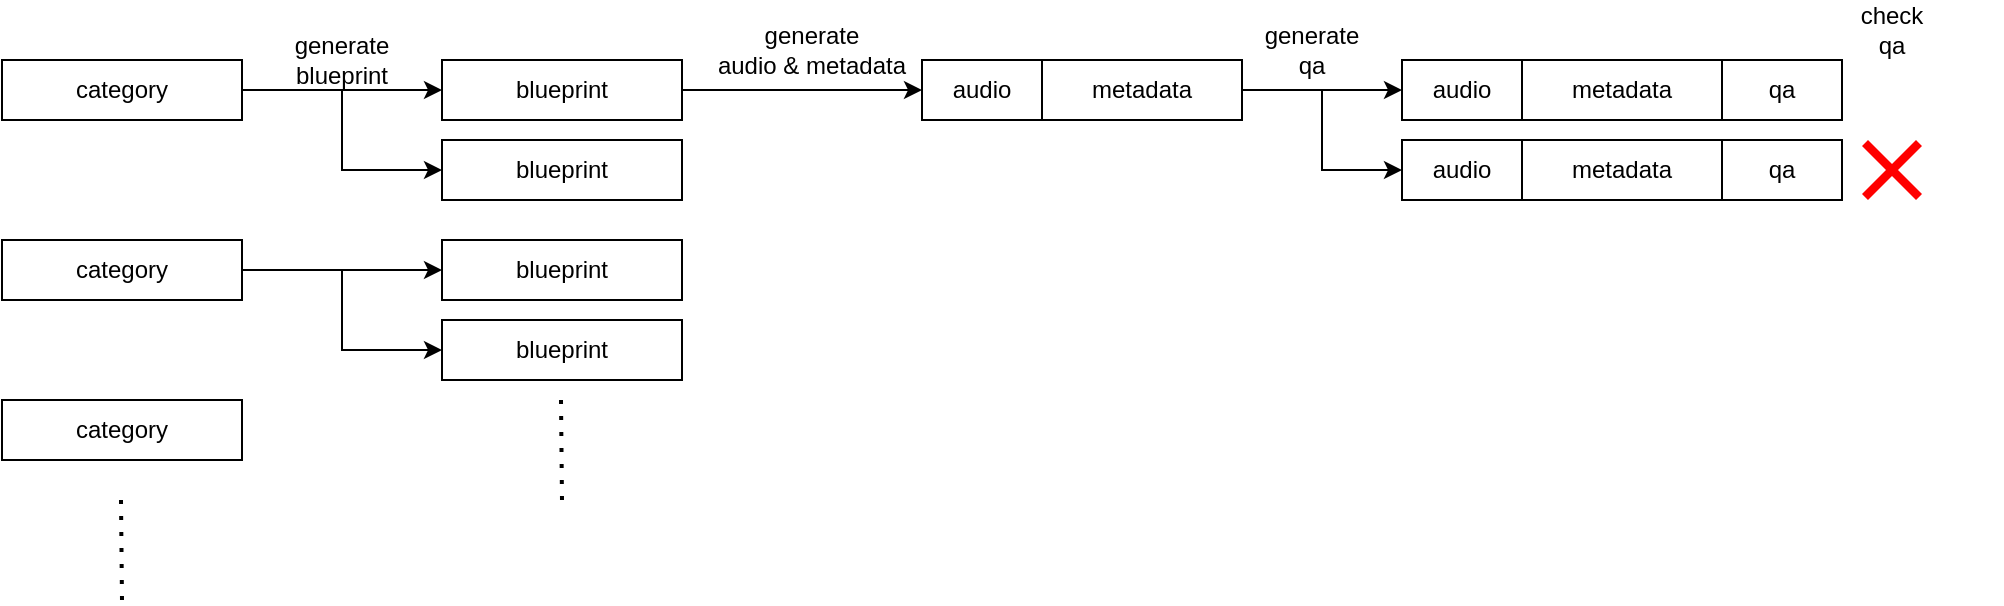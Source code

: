 <mxfile version="26.1.1">
  <diagram name="第 1 页" id="q2ntRdOmUZl3zq6NrtKA">
    <mxGraphModel dx="1594" dy="878" grid="1" gridSize="10" guides="1" tooltips="1" connect="1" arrows="1" fold="1" page="1" pageScale="1" pageWidth="1000" pageHeight="1000" math="0" shadow="0">
      <root>
        <mxCell id="0" />
        <mxCell id="1" parent="0" />
        <mxCell id="Jo1OZlZfth2MH1GLqV1c-18" style="edgeStyle=orthogonalEdgeStyle;rounded=0;orthogonalLoop=1;jettySize=auto;html=1;exitX=1;exitY=0.5;exitDx=0;exitDy=0;entryX=0;entryY=0.5;entryDx=0;entryDy=0;" edge="1" parent="1" source="Jo1OZlZfth2MH1GLqV1c-1" target="Jo1OZlZfth2MH1GLqV1c-5">
          <mxGeometry relative="1" as="geometry" />
        </mxCell>
        <mxCell id="Jo1OZlZfth2MH1GLqV1c-1" value="blueprint" style="rounded=0;whiteSpace=wrap;html=1;" vertex="1" parent="1">
          <mxGeometry x="300" y="250" width="120" height="30" as="geometry" />
        </mxCell>
        <mxCell id="Jo1OZlZfth2MH1GLqV1c-3" style="edgeStyle=orthogonalEdgeStyle;rounded=0;orthogonalLoop=1;jettySize=auto;html=1;exitX=1;exitY=0.5;exitDx=0;exitDy=0;entryX=0;entryY=0.5;entryDx=0;entryDy=0;" edge="1" parent="1" source="Jo1OZlZfth2MH1GLqV1c-2" target="Jo1OZlZfth2MH1GLqV1c-1">
          <mxGeometry relative="1" as="geometry" />
        </mxCell>
        <mxCell id="Jo1OZlZfth2MH1GLqV1c-13" style="edgeStyle=orthogonalEdgeStyle;rounded=0;orthogonalLoop=1;jettySize=auto;html=1;exitX=1;exitY=0.5;exitDx=0;exitDy=0;entryX=0;entryY=0.5;entryDx=0;entryDy=0;" edge="1" parent="1" source="Jo1OZlZfth2MH1GLqV1c-2" target="Jo1OZlZfth2MH1GLqV1c-8">
          <mxGeometry relative="1" as="geometry" />
        </mxCell>
        <mxCell id="Jo1OZlZfth2MH1GLqV1c-2" value="category" style="rounded=0;whiteSpace=wrap;html=1;" vertex="1" parent="1">
          <mxGeometry x="80" y="250" width="120" height="30" as="geometry" />
        </mxCell>
        <mxCell id="Jo1OZlZfth2MH1GLqV1c-4" value="generate&lt;div&gt;blueprint&lt;/div&gt;" style="text;html=1;align=center;verticalAlign=middle;whiteSpace=wrap;rounded=0;" vertex="1" parent="1">
          <mxGeometry x="220" y="235" width="60" height="30" as="geometry" />
        </mxCell>
        <mxCell id="Jo1OZlZfth2MH1GLqV1c-5" value="audio" style="rounded=0;whiteSpace=wrap;html=1;" vertex="1" parent="1">
          <mxGeometry x="540" y="250" width="60" height="30" as="geometry" />
        </mxCell>
        <mxCell id="Jo1OZlZfth2MH1GLqV1c-14" style="edgeStyle=orthogonalEdgeStyle;rounded=0;orthogonalLoop=1;jettySize=auto;html=1;exitX=1;exitY=0.5;exitDx=0;exitDy=0;entryX=0;entryY=0.5;entryDx=0;entryDy=0;" edge="1" parent="1" source="Jo1OZlZfth2MH1GLqV1c-6" target="Jo1OZlZfth2MH1GLqV1c-9">
          <mxGeometry relative="1" as="geometry" />
        </mxCell>
        <mxCell id="Jo1OZlZfth2MH1GLqV1c-15" style="edgeStyle=orthogonalEdgeStyle;rounded=0;orthogonalLoop=1;jettySize=auto;html=1;exitX=1;exitY=0.5;exitDx=0;exitDy=0;entryX=0;entryY=0.5;entryDx=0;entryDy=0;" edge="1" parent="1" source="Jo1OZlZfth2MH1GLqV1c-6" target="Jo1OZlZfth2MH1GLqV1c-10">
          <mxGeometry relative="1" as="geometry" />
        </mxCell>
        <mxCell id="Jo1OZlZfth2MH1GLqV1c-6" value="category" style="rounded=0;whiteSpace=wrap;html=1;" vertex="1" parent="1">
          <mxGeometry x="80" y="340" width="120" height="30" as="geometry" />
        </mxCell>
        <mxCell id="Jo1OZlZfth2MH1GLqV1c-7" value="category" style="rounded=0;whiteSpace=wrap;html=1;" vertex="1" parent="1">
          <mxGeometry x="80" y="420" width="120" height="30" as="geometry" />
        </mxCell>
        <mxCell id="Jo1OZlZfth2MH1GLqV1c-8" value="blueprint" style="rounded=0;whiteSpace=wrap;html=1;" vertex="1" parent="1">
          <mxGeometry x="300" y="290" width="120" height="30" as="geometry" />
        </mxCell>
        <mxCell id="Jo1OZlZfth2MH1GLqV1c-9" value="blueprint" style="rounded=0;whiteSpace=wrap;html=1;" vertex="1" parent="1">
          <mxGeometry x="300" y="340" width="120" height="30" as="geometry" />
        </mxCell>
        <mxCell id="Jo1OZlZfth2MH1GLqV1c-10" value="blueprint" style="rounded=0;whiteSpace=wrap;html=1;" vertex="1" parent="1">
          <mxGeometry x="300" y="380" width="120" height="30" as="geometry" />
        </mxCell>
        <mxCell id="Jo1OZlZfth2MH1GLqV1c-11" value="" style="endArrow=none;dashed=1;html=1;dashPattern=1 3;strokeWidth=2;rounded=0;" edge="1" parent="1">
          <mxGeometry width="50" height="50" relative="1" as="geometry">
            <mxPoint x="140" y="520" as="sourcePoint" />
            <mxPoint x="139.5" y="470" as="targetPoint" />
          </mxGeometry>
        </mxCell>
        <mxCell id="Jo1OZlZfth2MH1GLqV1c-12" value="" style="endArrow=none;dashed=1;html=1;dashPattern=1 3;strokeWidth=2;rounded=0;" edge="1" parent="1">
          <mxGeometry width="50" height="50" relative="1" as="geometry">
            <mxPoint x="360" y="470" as="sourcePoint" />
            <mxPoint x="359.5" y="420" as="targetPoint" />
          </mxGeometry>
        </mxCell>
        <mxCell id="Jo1OZlZfth2MH1GLqV1c-46" style="edgeStyle=orthogonalEdgeStyle;rounded=0;orthogonalLoop=1;jettySize=auto;html=1;exitX=1;exitY=0.5;exitDx=0;exitDy=0;entryX=0;entryY=0.5;entryDx=0;entryDy=0;" edge="1" parent="1" source="Jo1OZlZfth2MH1GLqV1c-16" target="Jo1OZlZfth2MH1GLqV1c-30">
          <mxGeometry relative="1" as="geometry" />
        </mxCell>
        <mxCell id="Jo1OZlZfth2MH1GLqV1c-51" style="edgeStyle=orthogonalEdgeStyle;rounded=0;orthogonalLoop=1;jettySize=auto;html=1;exitX=1;exitY=0.5;exitDx=0;exitDy=0;entryX=0;entryY=0.5;entryDx=0;entryDy=0;" edge="1" parent="1" source="Jo1OZlZfth2MH1GLqV1c-16" target="Jo1OZlZfth2MH1GLqV1c-48">
          <mxGeometry relative="1" as="geometry" />
        </mxCell>
        <mxCell id="Jo1OZlZfth2MH1GLqV1c-16" value="metadata" style="rounded=0;whiteSpace=wrap;html=1;" vertex="1" parent="1">
          <mxGeometry x="600" y="250" width="100" height="30" as="geometry" />
        </mxCell>
        <mxCell id="Jo1OZlZfth2MH1GLqV1c-28" value="generate&lt;div&gt;audio &amp;amp; metadata&lt;/div&gt;" style="text;html=1;align=center;verticalAlign=middle;whiteSpace=wrap;rounded=0;" vertex="1" parent="1">
          <mxGeometry x="430" y="230" width="110" height="30" as="geometry" />
        </mxCell>
        <mxCell id="Jo1OZlZfth2MH1GLqV1c-30" value="audio" style="rounded=0;whiteSpace=wrap;html=1;" vertex="1" parent="1">
          <mxGeometry x="780" y="250" width="60" height="30" as="geometry" />
        </mxCell>
        <mxCell id="Jo1OZlZfth2MH1GLqV1c-31" value="metadata" style="rounded=0;whiteSpace=wrap;html=1;" vertex="1" parent="1">
          <mxGeometry x="840" y="250" width="100" height="30" as="geometry" />
        </mxCell>
        <mxCell id="Jo1OZlZfth2MH1GLqV1c-41" value="qa" style="rounded=0;whiteSpace=wrap;html=1;" vertex="1" parent="1">
          <mxGeometry x="940" y="250" width="60" height="30" as="geometry" />
        </mxCell>
        <mxCell id="Jo1OZlZfth2MH1GLqV1c-47" value="generate&lt;div&gt;qa&lt;/div&gt;" style="text;html=1;align=center;verticalAlign=middle;whiteSpace=wrap;rounded=0;" vertex="1" parent="1">
          <mxGeometry x="680" y="230" width="110" height="30" as="geometry" />
        </mxCell>
        <mxCell id="Jo1OZlZfth2MH1GLqV1c-48" value="audio" style="rounded=0;whiteSpace=wrap;html=1;" vertex="1" parent="1">
          <mxGeometry x="780" y="290" width="60" height="30" as="geometry" />
        </mxCell>
        <mxCell id="Jo1OZlZfth2MH1GLqV1c-49" value="metadata" style="rounded=0;whiteSpace=wrap;html=1;" vertex="1" parent="1">
          <mxGeometry x="840" y="290" width="100" height="30" as="geometry" />
        </mxCell>
        <mxCell id="Jo1OZlZfth2MH1GLqV1c-50" value="qa" style="rounded=0;whiteSpace=wrap;html=1;" vertex="1" parent="1">
          <mxGeometry x="940" y="290" width="60" height="30" as="geometry" />
        </mxCell>
        <mxCell id="Jo1OZlZfth2MH1GLqV1c-52" value="" style="shape=image;html=1;verticalAlign=top;verticalLabelPosition=bottom;labelBackgroundColor=#ffffff;imageAspect=0;aspect=fixed;image=https://cdn3.iconfinder.com/data/icons/flat-actions-icons-9/512/Tick_Mark-128.png" vertex="1" parent="1">
          <mxGeometry x="1013" y="253" width="24" height="24" as="geometry" />
        </mxCell>
        <mxCell id="Jo1OZlZfth2MH1GLqV1c-53" value="" style="shape=mxgraph.mockup.markup.redX;fillColor=#ff0000;html=1;shadow=0;whiteSpace=wrap;strokeColor=none;" vertex="1" parent="1">
          <mxGeometry x="1010" y="290" width="30" height="30" as="geometry" />
        </mxCell>
        <mxCell id="Jo1OZlZfth2MH1GLqV1c-54" value="check&lt;div&gt;qa&lt;/div&gt;" style="text;html=1;align=center;verticalAlign=middle;whiteSpace=wrap;rounded=0;" vertex="1" parent="1">
          <mxGeometry x="970" y="220" width="110" height="30" as="geometry" />
        </mxCell>
      </root>
    </mxGraphModel>
  </diagram>
</mxfile>
